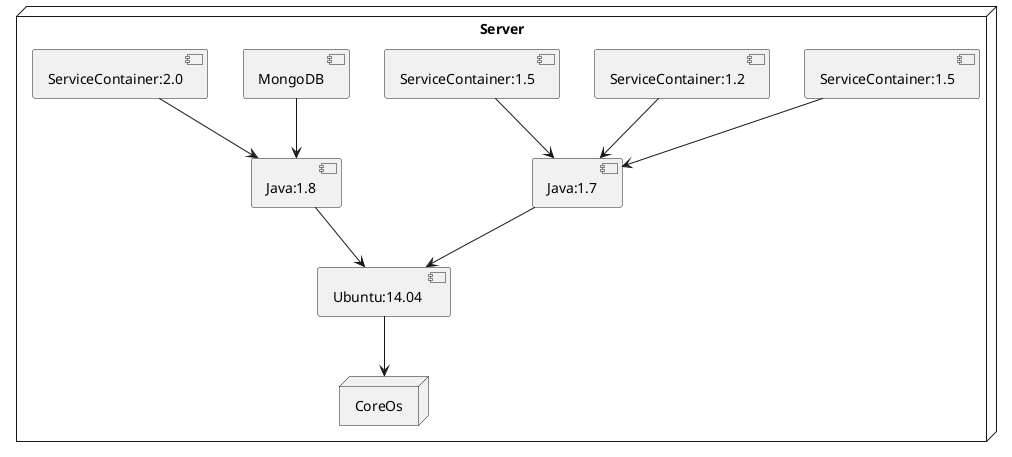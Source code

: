 @startuml

node "Server" as s1 {

  [ServiceContainer:1.5] as sc1
  [ServiceContainer:1.2] as sc2
  [ServiceContainer:1.5] as sc3
  [Java:1.7] as j1
  [Ubuntu:14.04 ] as u1
  node "CoreOs" as c1

  sc1 -down-> j1
  sc2 -down-> j1
  sc3 -down-> j1
  j1 -down-> u1
  u1 -down-> c1

  [MongoDB] as m1
  [Java:1.8] as j2

  m1 -down-> j2
  j2 -down-> u1

  [ServiceContainer:2.0] as sc4

  sc4 -down-> j2

}

@enduml